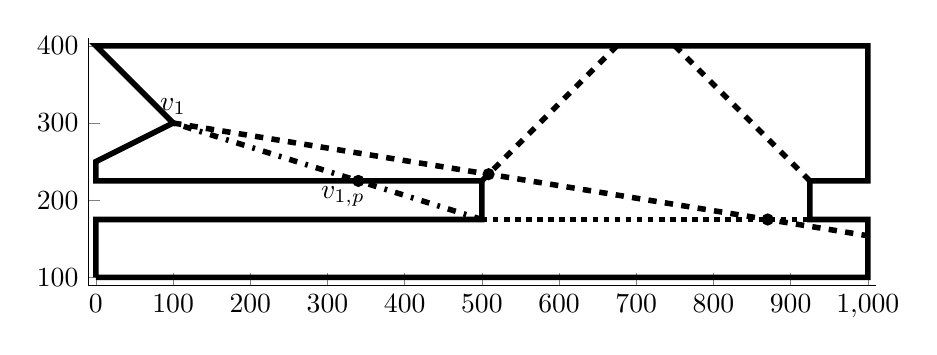 % This file was created by matlab2tikz v0.4.0.
% Copyright (c) 2008--2013, Nico Schlömer <nico.schloemer@gmail.com>
% All rights reserved.
% 
% The latest updates can be retrieved from
%   http://www.mathworks.com/matlabcentral/fileexchange/22022-matlab2tikz
% where you can also make suggestions and rate matlab2tikz.
% 
% % -*- root: TestingFigures.tex -*-
% 
\begin{tikzpicture}

\begin{axis}[%
width=10cm,
height=3.137cm,
scale only axis,
xmin=-10,
xmax=1010,
ymin=90,
ymax=410,
axis x line*=bottom,
axis y line*=left,
y post scale=1,
unit vector ratio=1 1 1
]
\addplot [
color=black,
dashed,
line width=2.0pt,
forget plot
]
table[row sep=crcr]{
925 225\\
750 400\\
};
\addplot [
color=black,
dashed,
line width=2.0pt,
forget plot
]
table[row sep=crcr]{
100 300\\
1000 153.95\\
};
\addplot [
color=black,
dashed,
line width=2.0pt,
forget plot
]
table[row sep=crcr]{
500 225\\
675 400\\
};
\addplot [
color=black,
solid,
line width=2.0pt,
forget plot
]
table[row sep=crcr]{
0 100\\
0 175\\
500 175\\
500 225\\
0 225\\
0 250\\
100 300\\
0 400\\
1000 400\\
1000 225\\
925 225\\
925 175\\
1000 175\\
1000 100\\
0 100\\
};
\addplot [
color=black,
dotted,
line width=2.0pt,
forget plot
]
table[row sep=crcr]{
500 175\\
925 175\\
};
\addplot [
color=black,
only marks,
mark=*,
mark options={solid,fill=black},
forget plot
]
table[row sep=crcr]{
508.68 233.68\\
};
\addplot [
color=black,
only marks,
mark=*,
mark options={solid,fill=black},
forget plot
]
table[row sep=crcr]{
870.285 175\\
};
\addplot [
color=black,
dash pattern=on 1pt off 3pt on 3pt off 3pt,
line width=2.0pt,
forget plot
]
table[row sep=crcr]{
100 300\\
500 175\\
};
\addplot [
color=black,
only marks,
mark=*,
mark options={solid,fill=black},
forget plot
]
table[row sep=crcr]{
340 225\\
};
\node[above, inner sep=0mm, text=black]
at (axis cs:100,310,0) {$v_{1}$};
\node[inner sep=0mm, text=black]
at (axis cs:320,205,0) {$v_{1,p}$};
\end{axis}
\end{tikzpicture}%